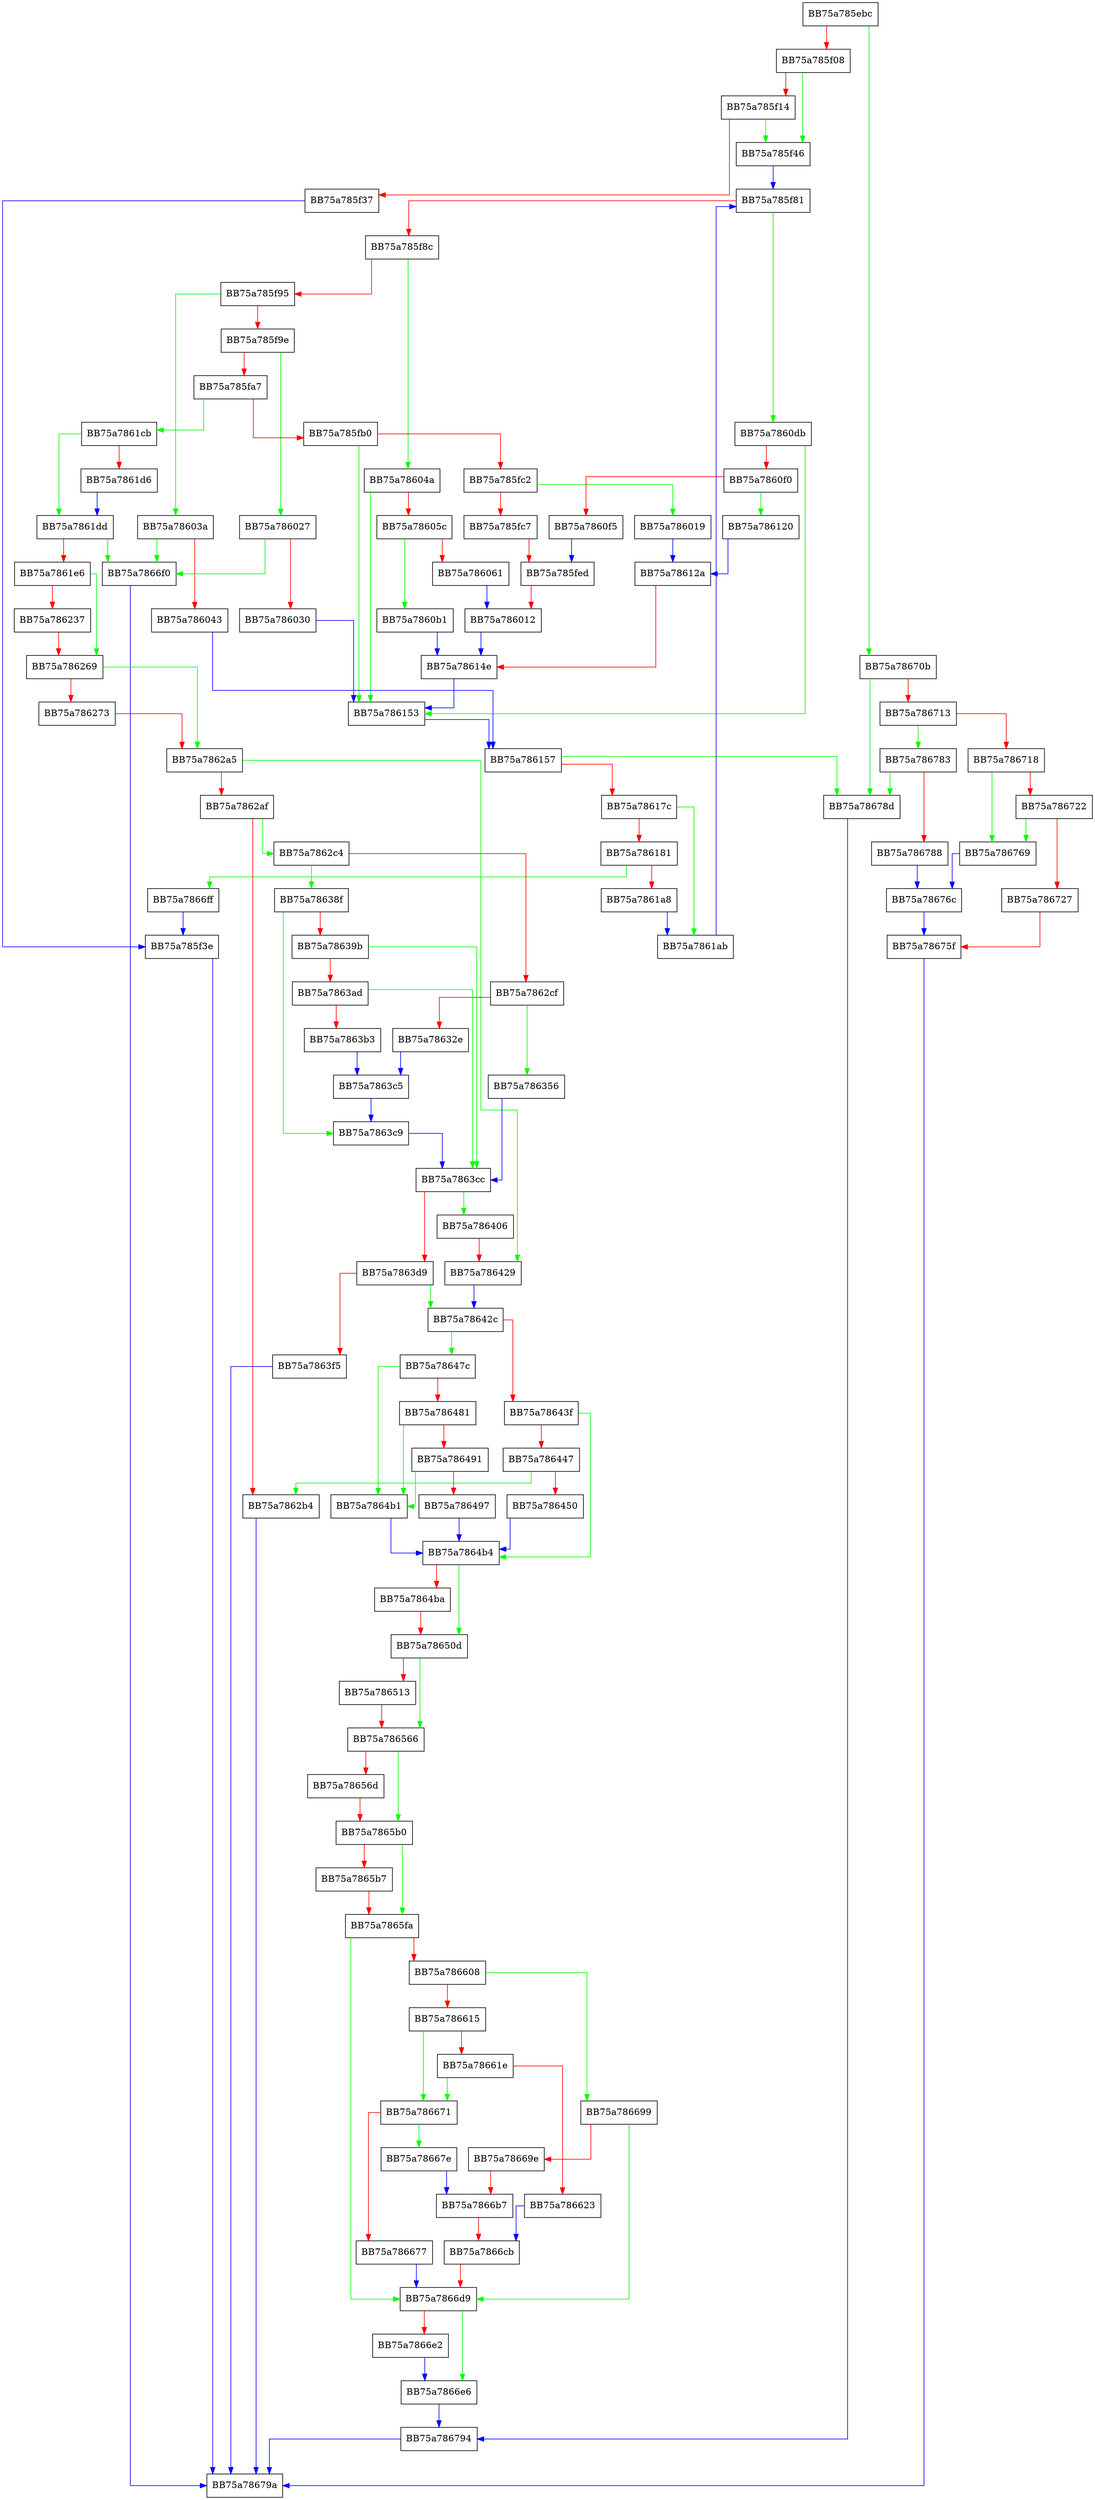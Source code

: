 digraph getDataIndirectType {
  node [shape="box"];
  graph [splines=ortho];
  BB75a785ebc -> BB75a78670b [color="green"];
  BB75a785ebc -> BB75a785f08 [color="red"];
  BB75a785f08 -> BB75a785f46 [color="green"];
  BB75a785f08 -> BB75a785f14 [color="red"];
  BB75a785f14 -> BB75a785f46 [color="green"];
  BB75a785f14 -> BB75a785f37 [color="red"];
  BB75a785f37 -> BB75a785f3e [color="blue"];
  BB75a785f3e -> BB75a78679a [color="blue"];
  BB75a785f46 -> BB75a785f81 [color="blue"];
  BB75a785f81 -> BB75a7860db [color="green"];
  BB75a785f81 -> BB75a785f8c [color="red"];
  BB75a785f8c -> BB75a78604a [color="green"];
  BB75a785f8c -> BB75a785f95 [color="red"];
  BB75a785f95 -> BB75a78603a [color="green"];
  BB75a785f95 -> BB75a785f9e [color="red"];
  BB75a785f9e -> BB75a786027 [color="green"];
  BB75a785f9e -> BB75a785fa7 [color="red"];
  BB75a785fa7 -> BB75a7861cb [color="green"];
  BB75a785fa7 -> BB75a785fb0 [color="red"];
  BB75a785fb0 -> BB75a786153 [color="green"];
  BB75a785fb0 -> BB75a785fc2 [color="red"];
  BB75a785fc2 -> BB75a786019 [color="green"];
  BB75a785fc2 -> BB75a785fc7 [color="red"];
  BB75a785fc7 -> BB75a785fed [color="red"];
  BB75a785fed -> BB75a786012 [color="red"];
  BB75a786012 -> BB75a78614e [color="blue"];
  BB75a786019 -> BB75a78612a [color="blue"];
  BB75a786027 -> BB75a7866f0 [color="green"];
  BB75a786027 -> BB75a786030 [color="red"];
  BB75a786030 -> BB75a786153 [color="blue"];
  BB75a78603a -> BB75a7866f0 [color="green"];
  BB75a78603a -> BB75a786043 [color="red"];
  BB75a786043 -> BB75a786157 [color="blue"];
  BB75a78604a -> BB75a786153 [color="green"];
  BB75a78604a -> BB75a78605c [color="red"];
  BB75a78605c -> BB75a7860b1 [color="green"];
  BB75a78605c -> BB75a786061 [color="red"];
  BB75a786061 -> BB75a786012 [color="blue"];
  BB75a7860b1 -> BB75a78614e [color="blue"];
  BB75a7860db -> BB75a786153 [color="green"];
  BB75a7860db -> BB75a7860f0 [color="red"];
  BB75a7860f0 -> BB75a786120 [color="green"];
  BB75a7860f0 -> BB75a7860f5 [color="red"];
  BB75a7860f5 -> BB75a785fed [color="blue"];
  BB75a786120 -> BB75a78612a [color="blue"];
  BB75a78612a -> BB75a78614e [color="red"];
  BB75a78614e -> BB75a786153 [color="blue"];
  BB75a786153 -> BB75a786157 [color="blue"];
  BB75a786157 -> BB75a78678d [color="green"];
  BB75a786157 -> BB75a78617c [color="red"];
  BB75a78617c -> BB75a7861ab [color="green"];
  BB75a78617c -> BB75a786181 [color="red"];
  BB75a786181 -> BB75a7866ff [color="green"];
  BB75a786181 -> BB75a7861a8 [color="red"];
  BB75a7861a8 -> BB75a7861ab [color="blue"];
  BB75a7861ab -> BB75a785f81 [color="blue"];
  BB75a7861cb -> BB75a7861dd [color="green"];
  BB75a7861cb -> BB75a7861d6 [color="red"];
  BB75a7861d6 -> BB75a7861dd [color="blue"];
  BB75a7861dd -> BB75a7866f0 [color="green"];
  BB75a7861dd -> BB75a7861e6 [color="red"];
  BB75a7861e6 -> BB75a786269 [color="green"];
  BB75a7861e6 -> BB75a786237 [color="red"];
  BB75a786237 -> BB75a786269 [color="red"];
  BB75a786269 -> BB75a7862a5 [color="green"];
  BB75a786269 -> BB75a786273 [color="red"];
  BB75a786273 -> BB75a7862a5 [color="red"];
  BB75a7862a5 -> BB75a786429 [color="green"];
  BB75a7862a5 -> BB75a7862af [color="red"];
  BB75a7862af -> BB75a7862c4 [color="green"];
  BB75a7862af -> BB75a7862b4 [color="red"];
  BB75a7862b4 -> BB75a78679a [color="blue"];
  BB75a7862c4 -> BB75a78638f [color="green"];
  BB75a7862c4 -> BB75a7862cf [color="red"];
  BB75a7862cf -> BB75a786356 [color="green"];
  BB75a7862cf -> BB75a78632e [color="red"];
  BB75a78632e -> BB75a7863c5 [color="blue"];
  BB75a786356 -> BB75a7863cc [color="blue"];
  BB75a78638f -> BB75a7863c9 [color="green"];
  BB75a78638f -> BB75a78639b [color="red"];
  BB75a78639b -> BB75a7863cc [color="green"];
  BB75a78639b -> BB75a7863ad [color="red"];
  BB75a7863ad -> BB75a7863cc [color="green"];
  BB75a7863ad -> BB75a7863b3 [color="red"];
  BB75a7863b3 -> BB75a7863c5 [color="blue"];
  BB75a7863c5 -> BB75a7863c9 [color="blue"];
  BB75a7863c9 -> BB75a7863cc [color="blue"];
  BB75a7863cc -> BB75a786406 [color="green"];
  BB75a7863cc -> BB75a7863d9 [color="red"];
  BB75a7863d9 -> BB75a78642c [color="green"];
  BB75a7863d9 -> BB75a7863f5 [color="red"];
  BB75a7863f5 -> BB75a78679a [color="blue"];
  BB75a786406 -> BB75a786429 [color="red"];
  BB75a786429 -> BB75a78642c [color="blue"];
  BB75a78642c -> BB75a78647c [color="green"];
  BB75a78642c -> BB75a78643f [color="red"];
  BB75a78643f -> BB75a7864b4 [color="green"];
  BB75a78643f -> BB75a786447 [color="red"];
  BB75a786447 -> BB75a7862b4 [color="green"];
  BB75a786447 -> BB75a786450 [color="red"];
  BB75a786450 -> BB75a7864b4 [color="blue"];
  BB75a78647c -> BB75a7864b1 [color="green"];
  BB75a78647c -> BB75a786481 [color="red"];
  BB75a786481 -> BB75a7864b1 [color="green"];
  BB75a786481 -> BB75a786491 [color="red"];
  BB75a786491 -> BB75a7864b1 [color="green"];
  BB75a786491 -> BB75a786497 [color="red"];
  BB75a786497 -> BB75a7864b4 [color="blue"];
  BB75a7864b1 -> BB75a7864b4 [color="blue"];
  BB75a7864b4 -> BB75a78650d [color="green"];
  BB75a7864b4 -> BB75a7864ba [color="red"];
  BB75a7864ba -> BB75a78650d [color="red"];
  BB75a78650d -> BB75a786566 [color="green"];
  BB75a78650d -> BB75a786513 [color="red"];
  BB75a786513 -> BB75a786566 [color="red"];
  BB75a786566 -> BB75a7865b0 [color="green"];
  BB75a786566 -> BB75a78656d [color="red"];
  BB75a78656d -> BB75a7865b0 [color="red"];
  BB75a7865b0 -> BB75a7865fa [color="green"];
  BB75a7865b0 -> BB75a7865b7 [color="red"];
  BB75a7865b7 -> BB75a7865fa [color="red"];
  BB75a7865fa -> BB75a7866d9 [color="green"];
  BB75a7865fa -> BB75a786608 [color="red"];
  BB75a786608 -> BB75a786699 [color="green"];
  BB75a786608 -> BB75a786615 [color="red"];
  BB75a786615 -> BB75a786671 [color="green"];
  BB75a786615 -> BB75a78661e [color="red"];
  BB75a78661e -> BB75a786671 [color="green"];
  BB75a78661e -> BB75a786623 [color="red"];
  BB75a786623 -> BB75a7866cb [color="blue"];
  BB75a786671 -> BB75a78667e [color="green"];
  BB75a786671 -> BB75a786677 [color="red"];
  BB75a786677 -> BB75a7866d9 [color="blue"];
  BB75a78667e -> BB75a7866b7 [color="blue"];
  BB75a786699 -> BB75a7866d9 [color="green"];
  BB75a786699 -> BB75a78669e [color="red"];
  BB75a78669e -> BB75a7866b7 [color="red"];
  BB75a7866b7 -> BB75a7866cb [color="red"];
  BB75a7866cb -> BB75a7866d9 [color="red"];
  BB75a7866d9 -> BB75a7866e6 [color="green"];
  BB75a7866d9 -> BB75a7866e2 [color="red"];
  BB75a7866e2 -> BB75a7866e6 [color="blue"];
  BB75a7866e6 -> BB75a786794 [color="blue"];
  BB75a7866f0 -> BB75a78679a [color="blue"];
  BB75a7866ff -> BB75a785f3e [color="blue"];
  BB75a78670b -> BB75a78678d [color="green"];
  BB75a78670b -> BB75a786713 [color="red"];
  BB75a786713 -> BB75a786783 [color="green"];
  BB75a786713 -> BB75a786718 [color="red"];
  BB75a786718 -> BB75a786769 [color="green"];
  BB75a786718 -> BB75a786722 [color="red"];
  BB75a786722 -> BB75a786769 [color="green"];
  BB75a786722 -> BB75a786727 [color="red"];
  BB75a786727 -> BB75a78675f [color="red"];
  BB75a78675f -> BB75a78679a [color="blue"];
  BB75a786769 -> BB75a78676c [color="blue"];
  BB75a78676c -> BB75a78675f [color="blue"];
  BB75a786783 -> BB75a78678d [color="green"];
  BB75a786783 -> BB75a786788 [color="red"];
  BB75a786788 -> BB75a78676c [color="blue"];
  BB75a78678d -> BB75a786794 [color="blue"];
  BB75a786794 -> BB75a78679a [color="blue"];
}